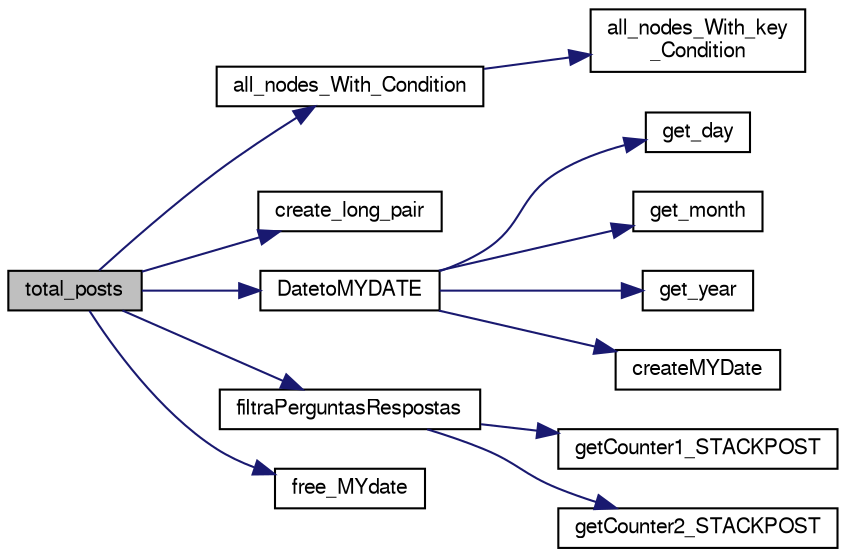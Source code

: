 digraph "total_posts"
{
  edge [fontname="FreeSans",fontsize="10",labelfontname="FreeSans",labelfontsize="10"];
  node [fontname="FreeSans",fontsize="10",shape=record];
  rankdir="LR";
  Node1 [label="total_posts",height=0.2,width=0.4,color="black", fillcolor="grey75", style="filled", fontcolor="black"];
  Node1 -> Node2 [color="midnightblue",fontsize="10",style="solid",fontname="FreeSans"];
  Node2 [label="all_nodes_With_Condition",height=0.2,width=0.4,color="black", fillcolor="white", style="filled",URL="$mytree_8c.html#aa0dbedc1a9d10e38cdb67579aa795ce9",tooltip="Função que aplica uma função aos nodos que satisfazem uma condição. "];
  Node2 -> Node3 [color="midnightblue",fontsize="10",style="solid",fontname="FreeSans"];
  Node3 [label="all_nodes_With_key\l_Condition",height=0.2,width=0.4,color="black", fillcolor="white", style="filled",URL="$mytree_8c.html#a3f7dae91c02e9cba37d3bfe31a7b2d18",tooltip="Função que aplica uma função aos nodos que satisfazem uma condição. "];
  Node1 -> Node4 [color="midnightblue",fontsize="10",style="solid",fontname="FreeSans"];
  Node4 [label="create_long_pair",height=0.2,width=0.4,color="black", fillcolor="white", style="filled",URL="$pair_8c.html#ab4d8e1dcd4d35043edf3c71aed5cafe3"];
  Node1 -> Node5 [color="midnightblue",fontsize="10",style="solid",fontname="FreeSans"];
  Node5 [label="DatetoMYDATE",height=0.2,width=0.4,color="black", fillcolor="white", style="filled",URL="$mydate_8c.html#a026247438e635013c58dacae63da8bd1",tooltip="Função converte um Date para MYDATE. "];
  Node5 -> Node6 [color="midnightblue",fontsize="10",style="solid",fontname="FreeSans"];
  Node6 [label="get_day",height=0.2,width=0.4,color="black", fillcolor="white", style="filled",URL="$date_8c.html#abbaf6881ba9c620dcc8d6d5de803d912"];
  Node5 -> Node7 [color="midnightblue",fontsize="10",style="solid",fontname="FreeSans"];
  Node7 [label="get_month",height=0.2,width=0.4,color="black", fillcolor="white", style="filled",URL="$date_8c.html#a9ebbba4814427fa4306bfe927a50bdde"];
  Node5 -> Node8 [color="midnightblue",fontsize="10",style="solid",fontname="FreeSans"];
  Node8 [label="get_year",height=0.2,width=0.4,color="black", fillcolor="white", style="filled",URL="$date_8c.html#a36bb144d3338c7a687a9cd675def2f73"];
  Node5 -> Node9 [color="midnightblue",fontsize="10",style="solid",fontname="FreeSans"];
  Node9 [label="createMYDate",height=0.2,width=0.4,color="black", fillcolor="white", style="filled",URL="$mydate_8c.html#a641c1c8236312a67f3e78d5d7ad3e4cd",tooltip="Função inicializa a estrutura de data. "];
  Node1 -> Node10 [color="midnightblue",fontsize="10",style="solid",fontname="FreeSans"];
  Node10 [label="filtraPerguntasRespostas",height=0.2,width=0.4,color="black", fillcolor="white", style="filled",URL="$interface_8c.html#a399020c51ab162b678cee2ba859d21c1",tooltip="Função auxiliar que corre num nodo e adiciona as perguntas/respostas a contadores. "];
  Node10 -> Node11 [color="midnightblue",fontsize="10",style="solid",fontname="FreeSans"];
  Node11 [label="getCounter1_STACKPOST",height=0.2,width=0.4,color="black", fillcolor="white", style="filled",URL="$mypost_8c.html#a116b0dce7a5cab12e184d35be46c5cf1",tooltip="Função que devolve o counter 1. "];
  Node10 -> Node12 [color="midnightblue",fontsize="10",style="solid",fontname="FreeSans"];
  Node12 [label="getCounter2_STACKPOST",height=0.2,width=0.4,color="black", fillcolor="white", style="filled",URL="$mypost_8c.html#ab0e062be9da4eda6929330ae3bc76d50",tooltip="Função que devolve o counter 2. "];
  Node1 -> Node13 [color="midnightblue",fontsize="10",style="solid",fontname="FreeSans"];
  Node13 [label="free_MYdate",height=0.2,width=0.4,color="black", fillcolor="white", style="filled",URL="$mydate_8c.html#a47a8a92914dfb1a80155143103d3183c",tooltip="Função liberta a memória da data. "];
}
